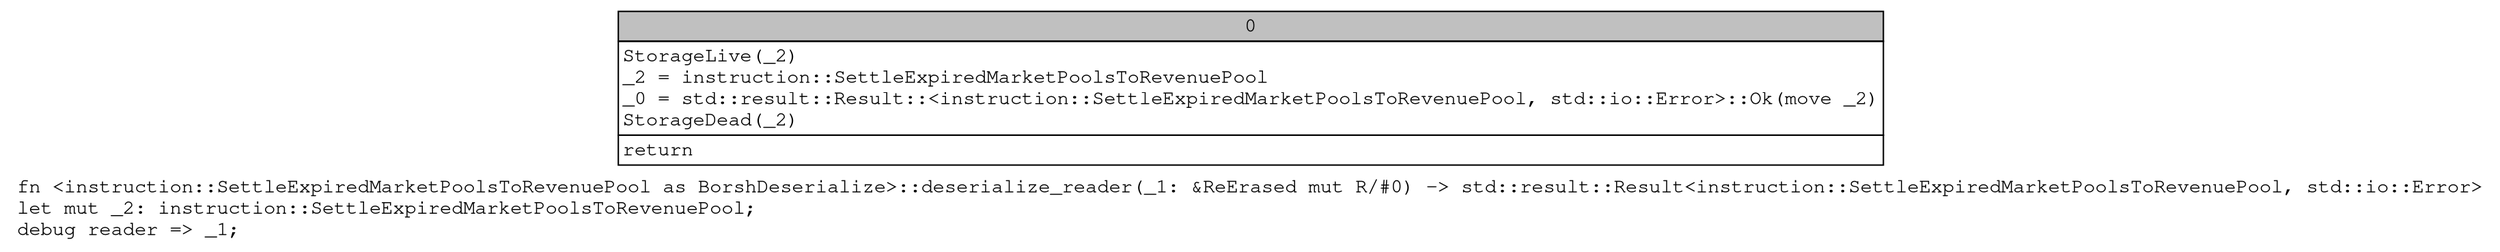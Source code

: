 digraph Mir_0_22332 {
    graph [fontname="Courier, monospace"];
    node [fontname="Courier, monospace"];
    edge [fontname="Courier, monospace"];
    label=<fn &lt;instruction::SettleExpiredMarketPoolsToRevenuePool as BorshDeserialize&gt;::deserialize_reader(_1: &amp;ReErased mut R/#0) -&gt; std::result::Result&lt;instruction::SettleExpiredMarketPoolsToRevenuePool, std::io::Error&gt;<br align="left"/>let mut _2: instruction::SettleExpiredMarketPoolsToRevenuePool;<br align="left"/>debug reader =&gt; _1;<br align="left"/>>;
    bb0__0_22332 [shape="none", label=<<table border="0" cellborder="1" cellspacing="0"><tr><td bgcolor="gray" align="center" colspan="1">0</td></tr><tr><td align="left" balign="left">StorageLive(_2)<br/>_2 = instruction::SettleExpiredMarketPoolsToRevenuePool<br/>_0 = std::result::Result::&lt;instruction::SettleExpiredMarketPoolsToRevenuePool, std::io::Error&gt;::Ok(move _2)<br/>StorageDead(_2)<br/></td></tr><tr><td align="left">return</td></tr></table>>];
}
